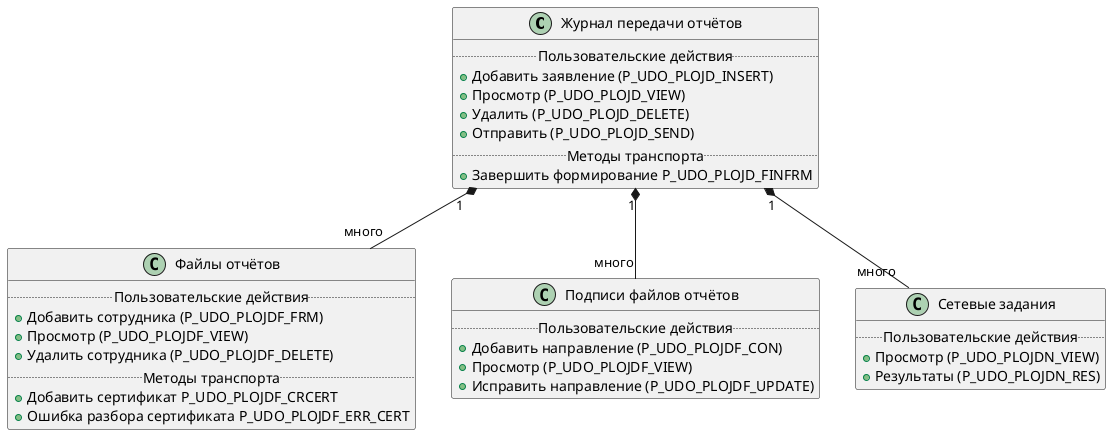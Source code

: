 @startuml

class "Журнал передачи отчётов" as MasterClass {
..Пользовательские действия..
{method}+Добавить заявление (P_UDO_PLOJD_INSERT)
{method}+Просмотр (P_UDO_PLOJD_VIEW)
{method}+Удалить (P_UDO_PLOJD_DELETE)
{method}+Отправить (P_UDO_PLOJD_SEND)
..Методы транспорта..
{method}+Завершить формирование P_UDO_PLOJD_FINFRM
}

class "Файлы отчётов" as SpecClass1 {
..Пользовательские действия..
{method}+Добавить сотрудника (P_UDO_PLOJDF_FRM)
{method}+Просмотр (P_UDO_PLOJDF_VIEW)
{method}+Удалить сотрудника (P_UDO_PLOJDF_DELETE)
..Методы транспорта..
{method}+Добавить сертификат P_UDO_PLOJDF_CRCERT
{method}+Ошибка разбора сертификата P_UDO_PLOJDF_ERR_CERT
}

class "Подписи файлов отчётов" as SpecClass2 {
..Пользовательские действия..
{method}+Добавить направление (P_UDO_PLOJDF_CON)
{method}+Просмотр (P_UDO_PLOJDF_VIEW)
{method}+Исправить направление (P_UDO_PLOJDF_UPDATE)
}

class "Сетевые задания" as SpecClass3 {
..Пользовательские действия..
{method}+Просмотр (P_UDO_PLOJDN_VIEW)
{method}+Результаты (P_UDO_PLOJDN_RES)
}

MasterClass "1" *-- "много" SpecClass1
MasterClass "1" *-- "много" SpecClass2
MasterClass "1" *-- "много" SpecClass3

@enduml
